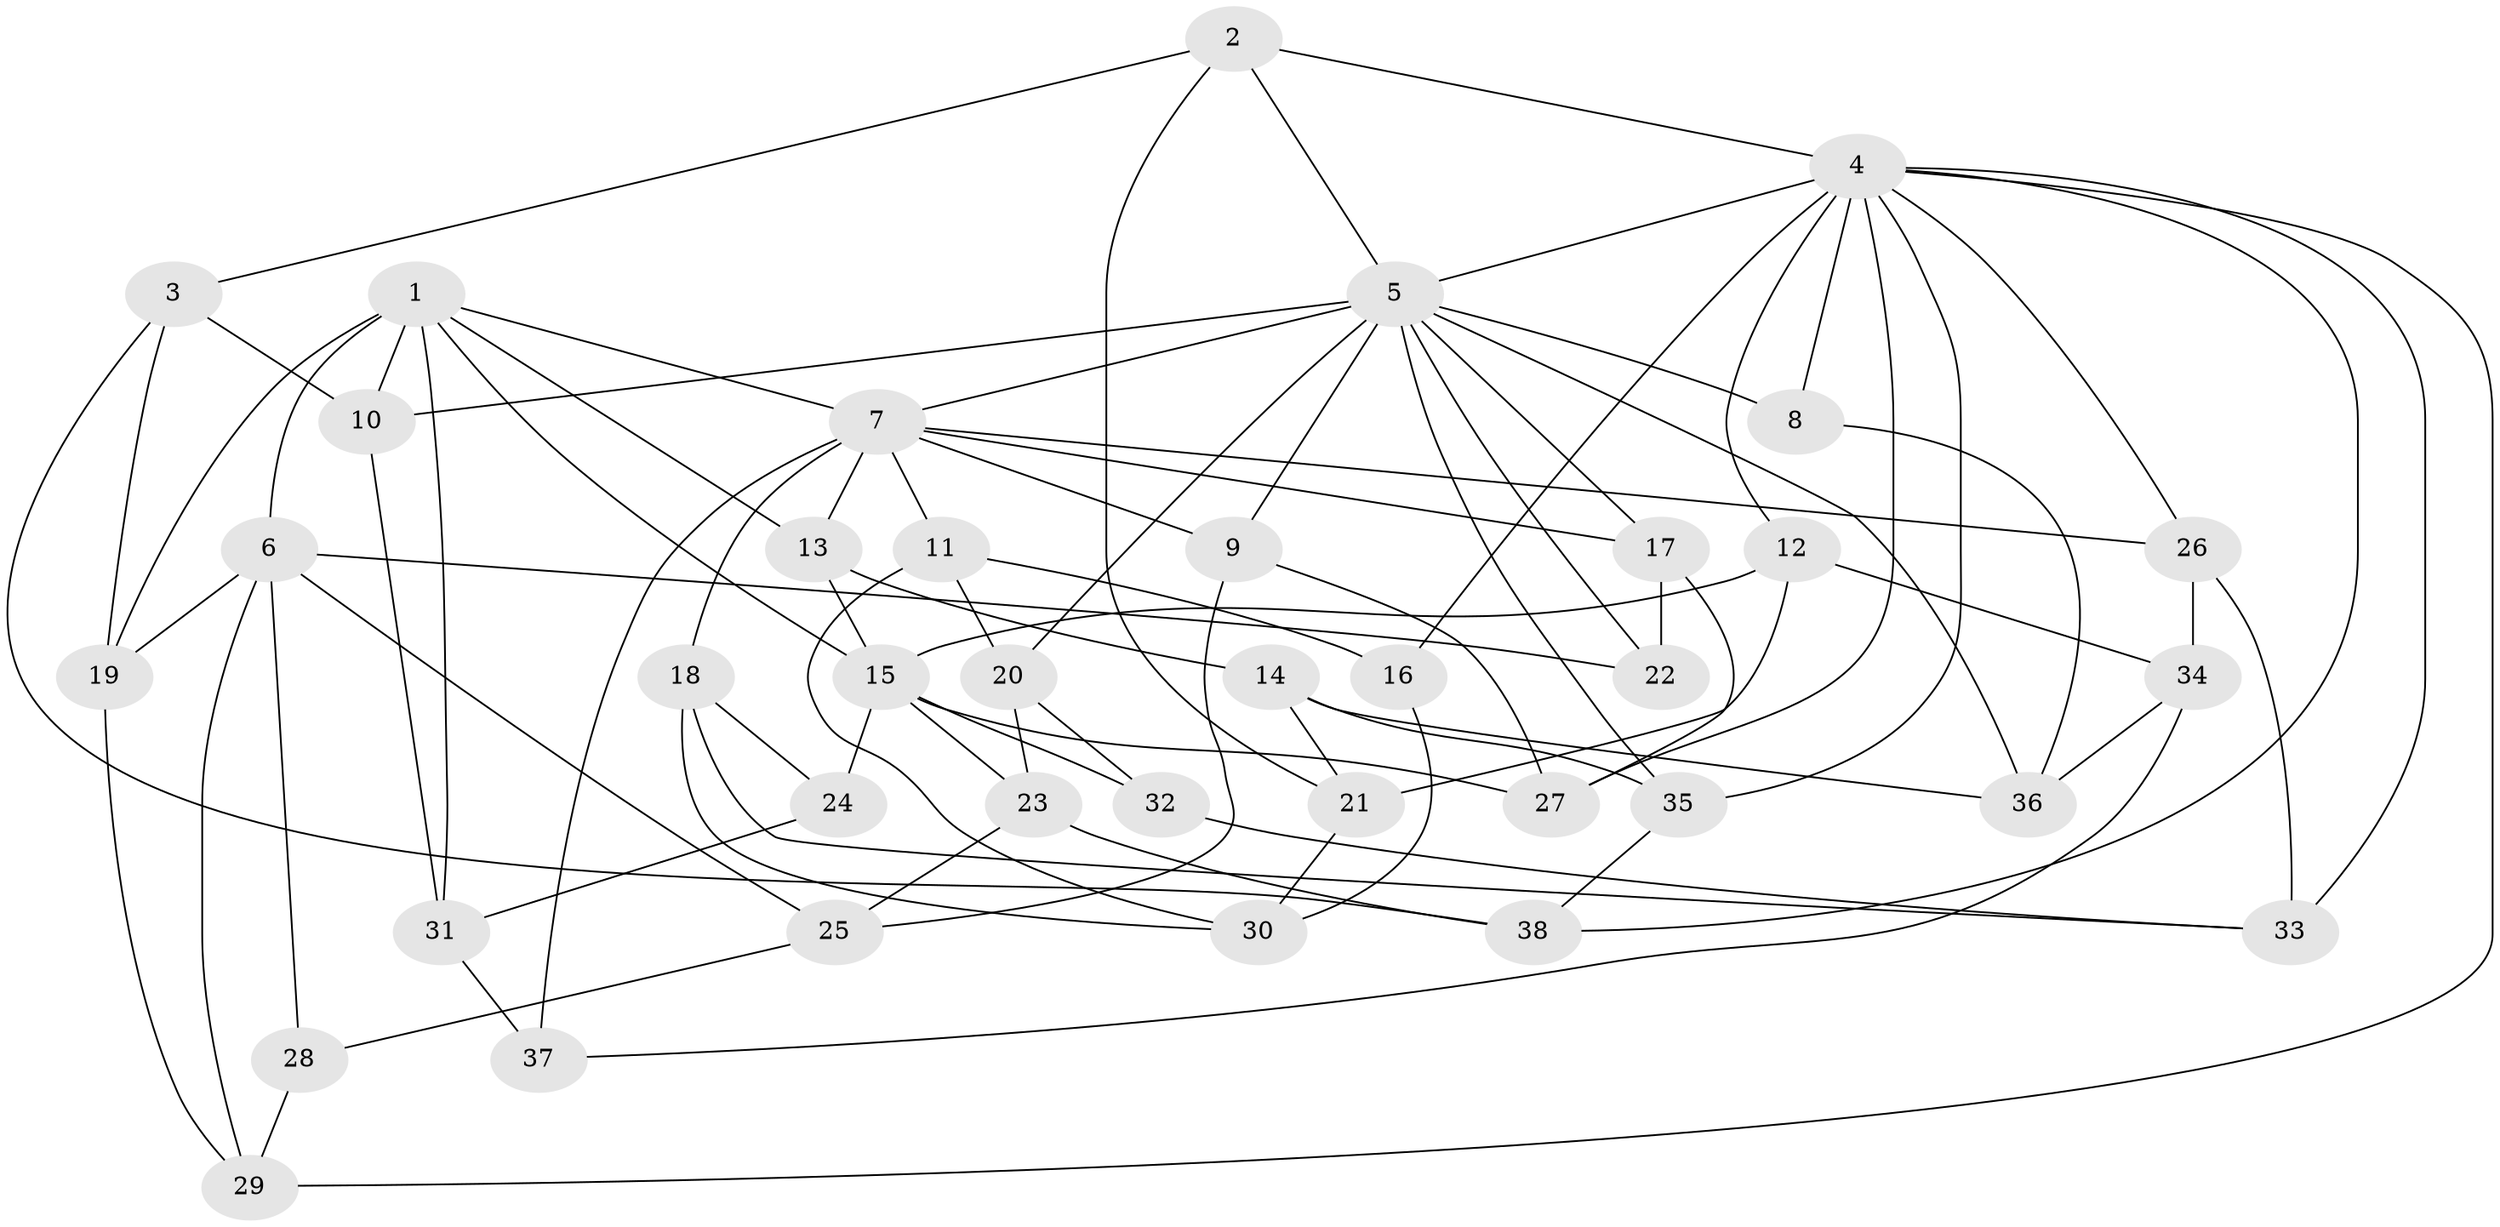 // original degree distribution, {4: 1.0}
// Generated by graph-tools (version 1.1) at 2025/53/03/04/25 22:53:50]
// undirected, 38 vertices, 86 edges
graph export_dot {
  node [color=gray90,style=filled];
  1;
  2;
  3;
  4;
  5;
  6;
  7;
  8;
  9;
  10;
  11;
  12;
  13;
  14;
  15;
  16;
  17;
  18;
  19;
  20;
  21;
  22;
  23;
  24;
  25;
  26;
  27;
  28;
  29;
  30;
  31;
  32;
  33;
  34;
  35;
  36;
  37;
  38;
  1 -- 6 [weight=3.0];
  1 -- 7 [weight=1.0];
  1 -- 10 [weight=1.0];
  1 -- 13 [weight=1.0];
  1 -- 15 [weight=2.0];
  1 -- 19 [weight=1.0];
  1 -- 31 [weight=1.0];
  2 -- 3 [weight=1.0];
  2 -- 4 [weight=1.0];
  2 -- 5 [weight=1.0];
  2 -- 21 [weight=1.0];
  3 -- 10 [weight=1.0];
  3 -- 19 [weight=1.0];
  3 -- 38 [weight=1.0];
  4 -- 5 [weight=1.0];
  4 -- 8 [weight=1.0];
  4 -- 12 [weight=1.0];
  4 -- 16 [weight=2.0];
  4 -- 26 [weight=1.0];
  4 -- 27 [weight=1.0];
  4 -- 29 [weight=1.0];
  4 -- 33 [weight=1.0];
  4 -- 35 [weight=1.0];
  4 -- 38 [weight=1.0];
  5 -- 7 [weight=1.0];
  5 -- 8 [weight=2.0];
  5 -- 9 [weight=1.0];
  5 -- 10 [weight=1.0];
  5 -- 17 [weight=1.0];
  5 -- 20 [weight=1.0];
  5 -- 22 [weight=1.0];
  5 -- 35 [weight=1.0];
  5 -- 36 [weight=1.0];
  6 -- 19 [weight=1.0];
  6 -- 22 [weight=2.0];
  6 -- 25 [weight=1.0];
  6 -- 28 [weight=2.0];
  6 -- 29 [weight=1.0];
  7 -- 9 [weight=1.0];
  7 -- 11 [weight=1.0];
  7 -- 13 [weight=1.0];
  7 -- 17 [weight=1.0];
  7 -- 18 [weight=1.0];
  7 -- 26 [weight=1.0];
  7 -- 37 [weight=2.0];
  8 -- 36 [weight=1.0];
  9 -- 25 [weight=1.0];
  9 -- 27 [weight=1.0];
  10 -- 31 [weight=1.0];
  11 -- 16 [weight=1.0];
  11 -- 20 [weight=1.0];
  11 -- 30 [weight=1.0];
  12 -- 15 [weight=1.0];
  12 -- 21 [weight=1.0];
  12 -- 34 [weight=1.0];
  13 -- 14 [weight=1.0];
  13 -- 15 [weight=1.0];
  14 -- 21 [weight=1.0];
  14 -- 35 [weight=1.0];
  14 -- 36 [weight=1.0];
  15 -- 23 [weight=1.0];
  15 -- 24 [weight=2.0];
  15 -- 27 [weight=1.0];
  15 -- 32 [weight=2.0];
  16 -- 30 [weight=1.0];
  17 -- 22 [weight=1.0];
  17 -- 27 [weight=1.0];
  18 -- 24 [weight=1.0];
  18 -- 30 [weight=1.0];
  18 -- 33 [weight=1.0];
  19 -- 29 [weight=1.0];
  20 -- 23 [weight=1.0];
  20 -- 32 [weight=1.0];
  21 -- 30 [weight=1.0];
  23 -- 25 [weight=1.0];
  23 -- 38 [weight=1.0];
  24 -- 31 [weight=1.0];
  25 -- 28 [weight=1.0];
  26 -- 33 [weight=1.0];
  26 -- 34 [weight=1.0];
  28 -- 29 [weight=1.0];
  31 -- 37 [weight=1.0];
  32 -- 33 [weight=1.0];
  34 -- 36 [weight=1.0];
  34 -- 37 [weight=1.0];
  35 -- 38 [weight=1.0];
}
